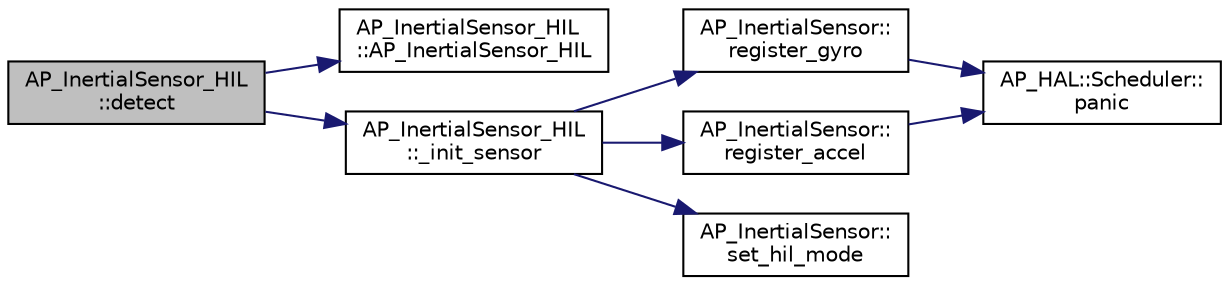 digraph "AP_InertialSensor_HIL::detect"
{
 // INTERACTIVE_SVG=YES
  edge [fontname="Helvetica",fontsize="10",labelfontname="Helvetica",labelfontsize="10"];
  node [fontname="Helvetica",fontsize="10",shape=record];
  rankdir="LR";
  Node1 [label="AP_InertialSensor_HIL\l::detect",height=0.2,width=0.4,color="black", fillcolor="grey75", style="filled", fontcolor="black"];
  Node1 -> Node2 [color="midnightblue",fontsize="10",style="solid",fontname="Helvetica"];
  Node2 [label="AP_InertialSensor_HIL\l::AP_InertialSensor_HIL",height=0.2,width=0.4,color="black", fillcolor="white", style="filled",URL="$classAP__InertialSensor__HIL.html#a9acde39917b18c364e43399f5265480a"];
  Node1 -> Node3 [color="midnightblue",fontsize="10",style="solid",fontname="Helvetica"];
  Node3 [label="AP_InertialSensor_HIL\l::_init_sensor",height=0.2,width=0.4,color="black", fillcolor="white", style="filled",URL="$classAP__InertialSensor__HIL.html#a4b07d4eaf8ae80cb603617a33843afca"];
  Node3 -> Node4 [color="midnightblue",fontsize="10",style="solid",fontname="Helvetica"];
  Node4 [label="AP_InertialSensor::\lregister_gyro",height=0.2,width=0.4,color="black", fillcolor="white", style="filled",URL="$classAP__InertialSensor.html#addd35f196d6b741c06453716f7bd9091"];
  Node4 -> Node5 [color="midnightblue",fontsize="10",style="solid",fontname="Helvetica"];
  Node5 [label="AP_HAL::Scheduler::\lpanic",height=0.2,width=0.4,color="black", fillcolor="white", style="filled",URL="$classAP__HAL_1_1Scheduler.html#ac08c02070405b6cc1d7241025acb5101"];
  Node3 -> Node6 [color="midnightblue",fontsize="10",style="solid",fontname="Helvetica"];
  Node6 [label="AP_InertialSensor::\lregister_accel",height=0.2,width=0.4,color="black", fillcolor="white", style="filled",URL="$classAP__InertialSensor.html#abcc47a3b7a03a08178904fd0aec0ee96"];
  Node6 -> Node5 [color="midnightblue",fontsize="10",style="solid",fontname="Helvetica"];
  Node3 -> Node7 [color="midnightblue",fontsize="10",style="solid",fontname="Helvetica"];
  Node7 [label="AP_InertialSensor::\lset_hil_mode",height=0.2,width=0.4,color="black", fillcolor="white", style="filled",URL="$classAP__InertialSensor.html#af26d20af4d59052beb786e684fdd4e65"];
}
